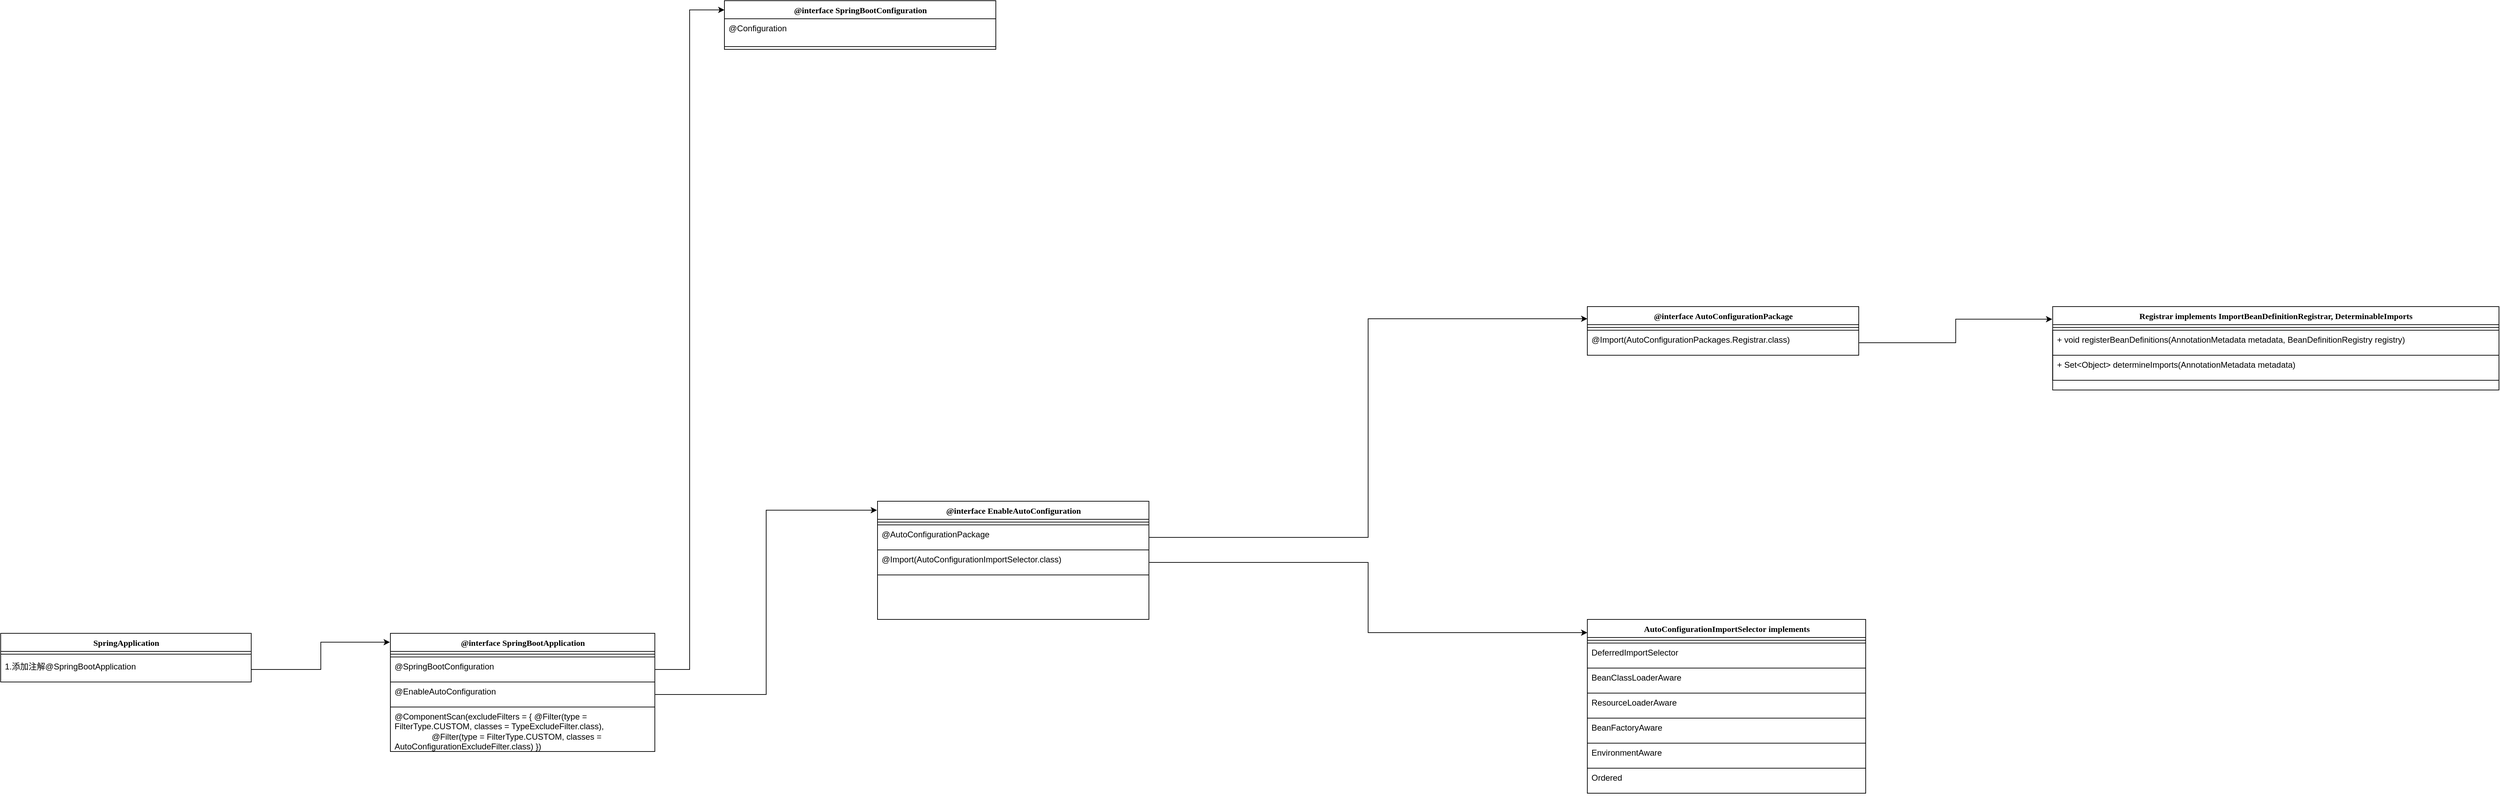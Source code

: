 <mxfile version="12.6.5" type="device"><diagram name="Page-1" id="6133507b-19e7-1e82-6fc7-422aa6c4b21f"><mxGraphModel dx="2951" dy="3443" grid="1" gridSize="10" guides="1" tooltips="1" connect="1" arrows="1" fold="1" page="1" pageScale="1" pageWidth="1100" pageHeight="850" background="#ffffff" math="0" shadow="0"><root><mxCell id="0"/><mxCell id="1" parent="0"/><mxCell id="78961159f06e98e8-17" value="SpringApplication" style="swimlane;html=1;fontStyle=1;align=center;verticalAlign=top;childLayout=stackLayout;horizontal=1;startSize=26;horizontalStack=0;resizeParent=1;resizeLast=0;collapsible=1;marginBottom=0;swimlaneFillColor=#ffffff;rounded=0;shadow=0;comic=0;labelBackgroundColor=none;strokeWidth=1;fillColor=none;fontFamily=Verdana;fontSize=12" parent="1" vertex="1"><mxGeometry x="350" y="-600" width="360" height="70" as="geometry"><mxRectangle x="300" y="60" width="150" height="26" as="alternateBounds"/></mxGeometry></mxCell><mxCell id="78961159f06e98e8-19" value="" style="line;html=1;strokeWidth=1;fillColor=none;align=left;verticalAlign=middle;spacingTop=-1;spacingLeft=3;spacingRight=3;rotatable=0;labelPosition=right;points=[];portConstraint=eastwest;" parent="78961159f06e98e8-17" vertex="1"><mxGeometry y="26" width="360" height="8" as="geometry"/></mxCell><mxCell id="78961159f06e98e8-27" value="1.添加注解@SpringBootApplication" style="text;html=1;strokeColor=none;fillColor=none;align=left;verticalAlign=top;spacingLeft=4;spacingRight=4;whiteSpace=wrap;overflow=hidden;rotatable=0;points=[[0,0.5],[1,0.5]];portConstraint=eastwest;" parent="78961159f06e98e8-17" vertex="1"><mxGeometry y="34" width="360" height="36" as="geometry"/></mxCell><mxCell id="_P1XdcqWWPu2AYpsm7Jb-1" value="@interface SpringBootApplication" style="swimlane;html=1;fontStyle=1;align=center;verticalAlign=top;childLayout=stackLayout;horizontal=1;startSize=26;horizontalStack=0;resizeParent=1;resizeLast=0;collapsible=1;marginBottom=0;swimlaneFillColor=#ffffff;rounded=0;shadow=0;comic=0;labelBackgroundColor=none;strokeWidth=1;fillColor=none;fontFamily=Verdana;fontSize=12" vertex="1" parent="1"><mxGeometry x="910" y="-600" width="380" height="170" as="geometry"><mxRectangle x="300" y="60" width="150" height="26" as="alternateBounds"/></mxGeometry></mxCell><mxCell id="_P1XdcqWWPu2AYpsm7Jb-2" value="" style="line;html=1;strokeWidth=1;fillColor=none;align=left;verticalAlign=middle;spacingTop=-1;spacingLeft=3;spacingRight=3;rotatable=0;labelPosition=right;points=[];portConstraint=eastwest;" vertex="1" parent="_P1XdcqWWPu2AYpsm7Jb-1"><mxGeometry y="26" width="380" height="8" as="geometry"/></mxCell><mxCell id="_P1XdcqWWPu2AYpsm7Jb-3" value="@SpringBootConfiguration" style="text;html=1;strokeColor=#000000;fillColor=none;align=left;verticalAlign=top;spacingLeft=4;spacingRight=4;whiteSpace=wrap;overflow=hidden;rotatable=0;points=[[0,0.5],[1,0.5]];portConstraint=eastwest;" vertex="1" parent="_P1XdcqWWPu2AYpsm7Jb-1"><mxGeometry y="34" width="380" height="36" as="geometry"/></mxCell><mxCell id="_P1XdcqWWPu2AYpsm7Jb-4" value="@EnableAutoConfiguration" style="text;html=1;strokeColor=#000000;fillColor=none;align=left;verticalAlign=top;spacingLeft=4;spacingRight=4;whiteSpace=wrap;overflow=hidden;rotatable=0;points=[[0,0.5],[1,0.5]];portConstraint=eastwest;" vertex="1" parent="_P1XdcqWWPu2AYpsm7Jb-1"><mxGeometry y="70" width="380" height="36" as="geometry"/></mxCell><mxCell id="_P1XdcqWWPu2AYpsm7Jb-5" value="&lt;div&gt;@ComponentScan(excludeFilters = { @Filter(type = FilterType.CUSTOM, classes = TypeExcludeFilter.class),&lt;/div&gt;&lt;div&gt;&lt;span style=&quot;white-space: pre&quot;&gt;&#9;&#9;&lt;/span&gt;@Filter(type = FilterType.CUSTOM, classes = AutoConfigurationExcludeFilter.class) })&lt;/div&gt;" style="text;html=1;strokeColor=none;fillColor=none;align=left;verticalAlign=top;spacingLeft=4;spacingRight=4;whiteSpace=wrap;overflow=hidden;rotatable=0;points=[[0,0.5],[1,0.5]];portConstraint=eastwest;" vertex="1" parent="_P1XdcqWWPu2AYpsm7Jb-1"><mxGeometry y="106" width="380" height="64" as="geometry"/></mxCell><mxCell id="_P1XdcqWWPu2AYpsm7Jb-6" style="edgeStyle=orthogonalEdgeStyle;rounded=0;orthogonalLoop=1;jettySize=auto;html=1;entryX=-0.002;entryY=0.075;entryDx=0;entryDy=0;entryPerimeter=0;" edge="1" parent="1" source="78961159f06e98e8-27" target="_P1XdcqWWPu2AYpsm7Jb-1"><mxGeometry relative="1" as="geometry"/></mxCell><mxCell id="_P1XdcqWWPu2AYpsm7Jb-7" value="&lt;div style=&quot;text-align: center&quot;&gt;@interface SpringBootConfiguration&lt;br&gt;&lt;/div&gt;" style="swimlane;html=1;fontStyle=1;align=center;verticalAlign=top;childLayout=stackLayout;horizontal=1;startSize=26;horizontalStack=0;resizeParent=1;resizeLast=0;collapsible=1;marginBottom=0;swimlaneFillColor=#ffffff;rounded=0;shadow=0;comic=0;labelBackgroundColor=none;strokeWidth=1;fillColor=none;fontFamily=Verdana;fontSize=12" vertex="1" parent="1"><mxGeometry x="1390" y="-1510" width="390" height="70" as="geometry"><mxRectangle x="300" y="60" width="150" height="26" as="alternateBounds"/></mxGeometry></mxCell><mxCell id="_P1XdcqWWPu2AYpsm7Jb-9" value="@Configuration" style="text;html=1;strokeColor=none;fillColor=none;align=left;verticalAlign=top;spacingLeft=4;spacingRight=4;whiteSpace=wrap;overflow=hidden;rotatable=0;points=[[0,0.5],[1,0.5]];portConstraint=eastwest;" vertex="1" parent="_P1XdcqWWPu2AYpsm7Jb-7"><mxGeometry y="26" width="390" height="36" as="geometry"/></mxCell><mxCell id="_P1XdcqWWPu2AYpsm7Jb-8" value="" style="line;html=1;strokeWidth=1;fillColor=none;align=left;verticalAlign=middle;spacingTop=-1;spacingLeft=3;spacingRight=3;rotatable=0;labelPosition=right;points=[];portConstraint=eastwest;" vertex="1" parent="_P1XdcqWWPu2AYpsm7Jb-7"><mxGeometry y="62" width="390" height="8" as="geometry"/></mxCell><mxCell id="_P1XdcqWWPu2AYpsm7Jb-10" style="edgeStyle=orthogonalEdgeStyle;rounded=0;orthogonalLoop=1;jettySize=auto;html=1;entryX=0;entryY=0.19;entryDx=0;entryDy=0;entryPerimeter=0;" edge="1" parent="1" source="_P1XdcqWWPu2AYpsm7Jb-3" target="_P1XdcqWWPu2AYpsm7Jb-7"><mxGeometry relative="1" as="geometry"/></mxCell><mxCell id="_P1XdcqWWPu2AYpsm7Jb-11" value="&lt;div style=&quot;text-align: center&quot;&gt;@interface EnableAutoConfiguration&lt;br&gt;&lt;/div&gt;" style="swimlane;html=1;fontStyle=1;align=center;verticalAlign=top;childLayout=stackLayout;horizontal=1;startSize=26;horizontalStack=0;resizeParent=1;resizeLast=0;collapsible=1;marginBottom=0;swimlaneFillColor=#ffffff;rounded=0;shadow=0;comic=0;labelBackgroundColor=none;strokeWidth=1;fillColor=none;fontFamily=Verdana;fontSize=12" vertex="1" parent="1"><mxGeometry x="1610" y="-790" width="390" height="170" as="geometry"><mxRectangle x="300" y="60" width="150" height="26" as="alternateBounds"/></mxGeometry></mxCell><mxCell id="_P1XdcqWWPu2AYpsm7Jb-13" value="" style="line;html=1;strokeWidth=1;fillColor=none;align=left;verticalAlign=middle;spacingTop=-1;spacingLeft=3;spacingRight=3;rotatable=0;labelPosition=right;points=[];portConstraint=eastwest;" vertex="1" parent="_P1XdcqWWPu2AYpsm7Jb-11"><mxGeometry y="26" width="390" height="8" as="geometry"/></mxCell><mxCell id="_P1XdcqWWPu2AYpsm7Jb-19" value="@AutoConfigurationPackage" style="text;html=1;strokeColor=#000000;fillColor=none;align=left;verticalAlign=top;spacingLeft=4;spacingRight=4;whiteSpace=wrap;overflow=hidden;rotatable=0;points=[[0,0.5],[1,0.5]];portConstraint=eastwest;" vertex="1" parent="_P1XdcqWWPu2AYpsm7Jb-11"><mxGeometry y="34" width="390" height="36" as="geometry"/></mxCell><mxCell id="_P1XdcqWWPu2AYpsm7Jb-20" value="@Import(AutoConfigurationImportSelector.class)" style="text;html=1;strokeColor=#000000;fillColor=none;align=left;verticalAlign=top;spacingLeft=4;spacingRight=4;whiteSpace=wrap;overflow=hidden;rotatable=0;points=[[0,0.5],[1,0.5]];portConstraint=eastwest;" vertex="1" parent="_P1XdcqWWPu2AYpsm7Jb-11"><mxGeometry y="70" width="390" height="36" as="geometry"/></mxCell><mxCell id="_P1XdcqWWPu2AYpsm7Jb-14" style="edgeStyle=orthogonalEdgeStyle;rounded=0;orthogonalLoop=1;jettySize=auto;html=1;entryX=-0.002;entryY=0.076;entryDx=0;entryDy=0;entryPerimeter=0;" edge="1" parent="1" source="_P1XdcqWWPu2AYpsm7Jb-4" target="_P1XdcqWWPu2AYpsm7Jb-11"><mxGeometry relative="1" as="geometry"/></mxCell><mxCell id="_P1XdcqWWPu2AYpsm7Jb-21" value="&lt;div style=&quot;text-align: center&quot;&gt;@interface AutoConfigurationPackage&lt;br&gt;&lt;/div&gt;" style="swimlane;html=1;fontStyle=1;align=center;verticalAlign=top;childLayout=stackLayout;horizontal=1;startSize=26;horizontalStack=0;resizeParent=1;resizeLast=0;collapsible=1;marginBottom=0;swimlaneFillColor=#ffffff;rounded=0;shadow=0;comic=0;labelBackgroundColor=none;strokeWidth=1;fillColor=none;fontFamily=Verdana;fontSize=12" vertex="1" parent="1"><mxGeometry x="2630" y="-1070" width="390" height="70" as="geometry"><mxRectangle x="300" y="60" width="150" height="26" as="alternateBounds"/></mxGeometry></mxCell><mxCell id="_P1XdcqWWPu2AYpsm7Jb-22" value="" style="line;html=1;strokeWidth=1;fillColor=none;align=left;verticalAlign=middle;spacingTop=-1;spacingLeft=3;spacingRight=3;rotatable=0;labelPosition=right;points=[];portConstraint=eastwest;" vertex="1" parent="_P1XdcqWWPu2AYpsm7Jb-21"><mxGeometry y="26" width="390" height="8" as="geometry"/></mxCell><mxCell id="_P1XdcqWWPu2AYpsm7Jb-23" value="@Import(AutoConfigurationPackages.Registrar.class)" style="text;html=1;strokeColor=#000000;fillColor=none;align=left;verticalAlign=top;spacingLeft=4;spacingRight=4;whiteSpace=wrap;overflow=hidden;rotatable=0;points=[[0,0.5],[1,0.5]];portConstraint=eastwest;" vertex="1" parent="_P1XdcqWWPu2AYpsm7Jb-21"><mxGeometry y="34" width="390" height="36" as="geometry"/></mxCell><mxCell id="_P1XdcqWWPu2AYpsm7Jb-26" value="&lt;div style=&quot;text-align: center&quot;&gt;Registrar implements ImportBeanDefinitionRegistrar, DeterminableImports&lt;br&gt;&lt;/div&gt;" style="swimlane;html=1;fontStyle=1;align=center;verticalAlign=top;childLayout=stackLayout;horizontal=1;startSize=26;horizontalStack=0;resizeParent=1;resizeLast=0;collapsible=1;marginBottom=0;swimlaneFillColor=#ffffff;rounded=0;shadow=0;comic=0;labelBackgroundColor=none;strokeWidth=1;fillColor=none;fontFamily=Verdana;fontSize=12" vertex="1" parent="1"><mxGeometry x="3298.71" y="-1070" width="641.29" height="120" as="geometry"><mxRectangle x="300" y="60" width="150" height="26" as="alternateBounds"/></mxGeometry></mxCell><mxCell id="_P1XdcqWWPu2AYpsm7Jb-27" value="" style="line;html=1;strokeWidth=1;fillColor=none;align=left;verticalAlign=middle;spacingTop=-1;spacingLeft=3;spacingRight=3;rotatable=0;labelPosition=right;points=[];portConstraint=eastwest;" vertex="1" parent="_P1XdcqWWPu2AYpsm7Jb-26"><mxGeometry y="26" width="641.29" height="8" as="geometry"/></mxCell><mxCell id="_P1XdcqWWPu2AYpsm7Jb-28" value="+ void registerBeanDefinitions(AnnotationMetadata metadata, BeanDefinitionRegistry registry)" style="text;html=1;strokeColor=#000000;fillColor=none;align=left;verticalAlign=top;spacingLeft=4;spacingRight=4;whiteSpace=wrap;overflow=hidden;rotatable=0;points=[[0,0.5],[1,0.5]];portConstraint=eastwest;" vertex="1" parent="_P1XdcqWWPu2AYpsm7Jb-26"><mxGeometry y="34" width="641.29" height="36" as="geometry"/></mxCell><mxCell id="_P1XdcqWWPu2AYpsm7Jb-29" value="+ Set&amp;lt;Object&amp;gt; determineImports(AnnotationMetadata metadata)" style="text;html=1;strokeColor=#000000;fillColor=none;align=left;verticalAlign=top;spacingLeft=4;spacingRight=4;whiteSpace=wrap;overflow=hidden;rotatable=0;points=[[0,0.5],[1,0.5]];portConstraint=eastwest;" vertex="1" parent="_P1XdcqWWPu2AYpsm7Jb-26"><mxGeometry y="70" width="641.29" height="36" as="geometry"/></mxCell><mxCell id="_P1XdcqWWPu2AYpsm7Jb-31" style="edgeStyle=orthogonalEdgeStyle;rounded=0;orthogonalLoop=1;jettySize=auto;html=1;entryX=-0.001;entryY=0.151;entryDx=0;entryDy=0;entryPerimeter=0;" edge="1" parent="1" source="_P1XdcqWWPu2AYpsm7Jb-23" target="_P1XdcqWWPu2AYpsm7Jb-26"><mxGeometry relative="1" as="geometry"/></mxCell><mxCell id="_P1XdcqWWPu2AYpsm7Jb-32" value="&lt;div style=&quot;text-align: center&quot;&gt;AutoConfigurationImportSelector&amp;nbsp;implements&lt;br&gt;&lt;/div&gt;" style="swimlane;html=1;fontStyle=1;align=center;verticalAlign=top;childLayout=stackLayout;horizontal=1;startSize=26;horizontalStack=0;resizeParent=1;resizeLast=0;collapsible=1;marginBottom=0;swimlaneFillColor=#ffffff;rounded=0;shadow=0;comic=0;labelBackgroundColor=none;strokeWidth=1;fillColor=none;fontFamily=Verdana;fontSize=12" vertex="1" parent="1"><mxGeometry x="2630" y="-620" width="400" height="250" as="geometry"><mxRectangle x="300" y="60" width="150" height="26" as="alternateBounds"/></mxGeometry></mxCell><mxCell id="_P1XdcqWWPu2AYpsm7Jb-33" value="" style="line;html=1;strokeWidth=1;fillColor=none;align=left;verticalAlign=middle;spacingTop=-1;spacingLeft=3;spacingRight=3;rotatable=0;labelPosition=right;points=[];portConstraint=eastwest;" vertex="1" parent="_P1XdcqWWPu2AYpsm7Jb-32"><mxGeometry y="26" width="400" height="8" as="geometry"/></mxCell><mxCell id="_P1XdcqWWPu2AYpsm7Jb-34" value="DeferredImportSelector" style="text;html=1;strokeColor=#000000;fillColor=none;align=left;verticalAlign=top;spacingLeft=4;spacingRight=4;whiteSpace=wrap;overflow=hidden;rotatable=0;points=[[0,0.5],[1,0.5]];portConstraint=eastwest;" vertex="1" parent="_P1XdcqWWPu2AYpsm7Jb-32"><mxGeometry y="34" width="400" height="36" as="geometry"/></mxCell><mxCell id="_P1XdcqWWPu2AYpsm7Jb-36" value="BeanClassLoaderAware" style="text;html=1;strokeColor=#000000;fillColor=none;align=left;verticalAlign=top;spacingLeft=4;spacingRight=4;whiteSpace=wrap;overflow=hidden;rotatable=0;points=[[0,0.5],[1,0.5]];portConstraint=eastwest;" vertex="1" parent="_P1XdcqWWPu2AYpsm7Jb-32"><mxGeometry y="70" width="400" height="36" as="geometry"/></mxCell><mxCell id="_P1XdcqWWPu2AYpsm7Jb-37" value="ResourceLoaderAware" style="text;html=1;strokeColor=#000000;fillColor=none;align=left;verticalAlign=top;spacingLeft=4;spacingRight=4;whiteSpace=wrap;overflow=hidden;rotatable=0;points=[[0,0.5],[1,0.5]];portConstraint=eastwest;" vertex="1" parent="_P1XdcqWWPu2AYpsm7Jb-32"><mxGeometry y="106" width="400" height="36" as="geometry"/></mxCell><mxCell id="_P1XdcqWWPu2AYpsm7Jb-38" value="BeanFactoryAware" style="text;html=1;strokeColor=#000000;fillColor=none;align=left;verticalAlign=top;spacingLeft=4;spacingRight=4;whiteSpace=wrap;overflow=hidden;rotatable=0;points=[[0,0.5],[1,0.5]];portConstraint=eastwest;" vertex="1" parent="_P1XdcqWWPu2AYpsm7Jb-32"><mxGeometry y="142" width="400" height="36" as="geometry"/></mxCell><mxCell id="_P1XdcqWWPu2AYpsm7Jb-39" value="EnvironmentAware" style="text;html=1;strokeColor=#000000;fillColor=none;align=left;verticalAlign=top;spacingLeft=4;spacingRight=4;whiteSpace=wrap;overflow=hidden;rotatable=0;points=[[0,0.5],[1,0.5]];portConstraint=eastwest;" vertex="1" parent="_P1XdcqWWPu2AYpsm7Jb-32"><mxGeometry y="178" width="400" height="36" as="geometry"/></mxCell><mxCell id="_P1XdcqWWPu2AYpsm7Jb-40" value="Ordered" style="text;html=1;strokeColor=#000000;fillColor=none;align=left;verticalAlign=top;spacingLeft=4;spacingRight=4;whiteSpace=wrap;overflow=hidden;rotatable=0;points=[[0,0.5],[1,0.5]];portConstraint=eastwest;" vertex="1" parent="_P1XdcqWWPu2AYpsm7Jb-32"><mxGeometry y="214" width="400" height="36" as="geometry"/></mxCell><mxCell id="_P1XdcqWWPu2AYpsm7Jb-35" style="edgeStyle=orthogonalEdgeStyle;rounded=0;orthogonalLoop=1;jettySize=auto;html=1;entryX=0;entryY=0.25;entryDx=0;entryDy=0;" edge="1" parent="1" source="_P1XdcqWWPu2AYpsm7Jb-19" target="_P1XdcqWWPu2AYpsm7Jb-21"><mxGeometry relative="1" as="geometry"/></mxCell><mxCell id="_P1XdcqWWPu2AYpsm7Jb-41" style="edgeStyle=orthogonalEdgeStyle;rounded=0;orthogonalLoop=1;jettySize=auto;html=1;entryX=0;entryY=0.076;entryDx=0;entryDy=0;entryPerimeter=0;" edge="1" parent="1" source="_P1XdcqWWPu2AYpsm7Jb-20" target="_P1XdcqWWPu2AYpsm7Jb-32"><mxGeometry relative="1" as="geometry"/></mxCell></root></mxGraphModel></diagram></mxfile>